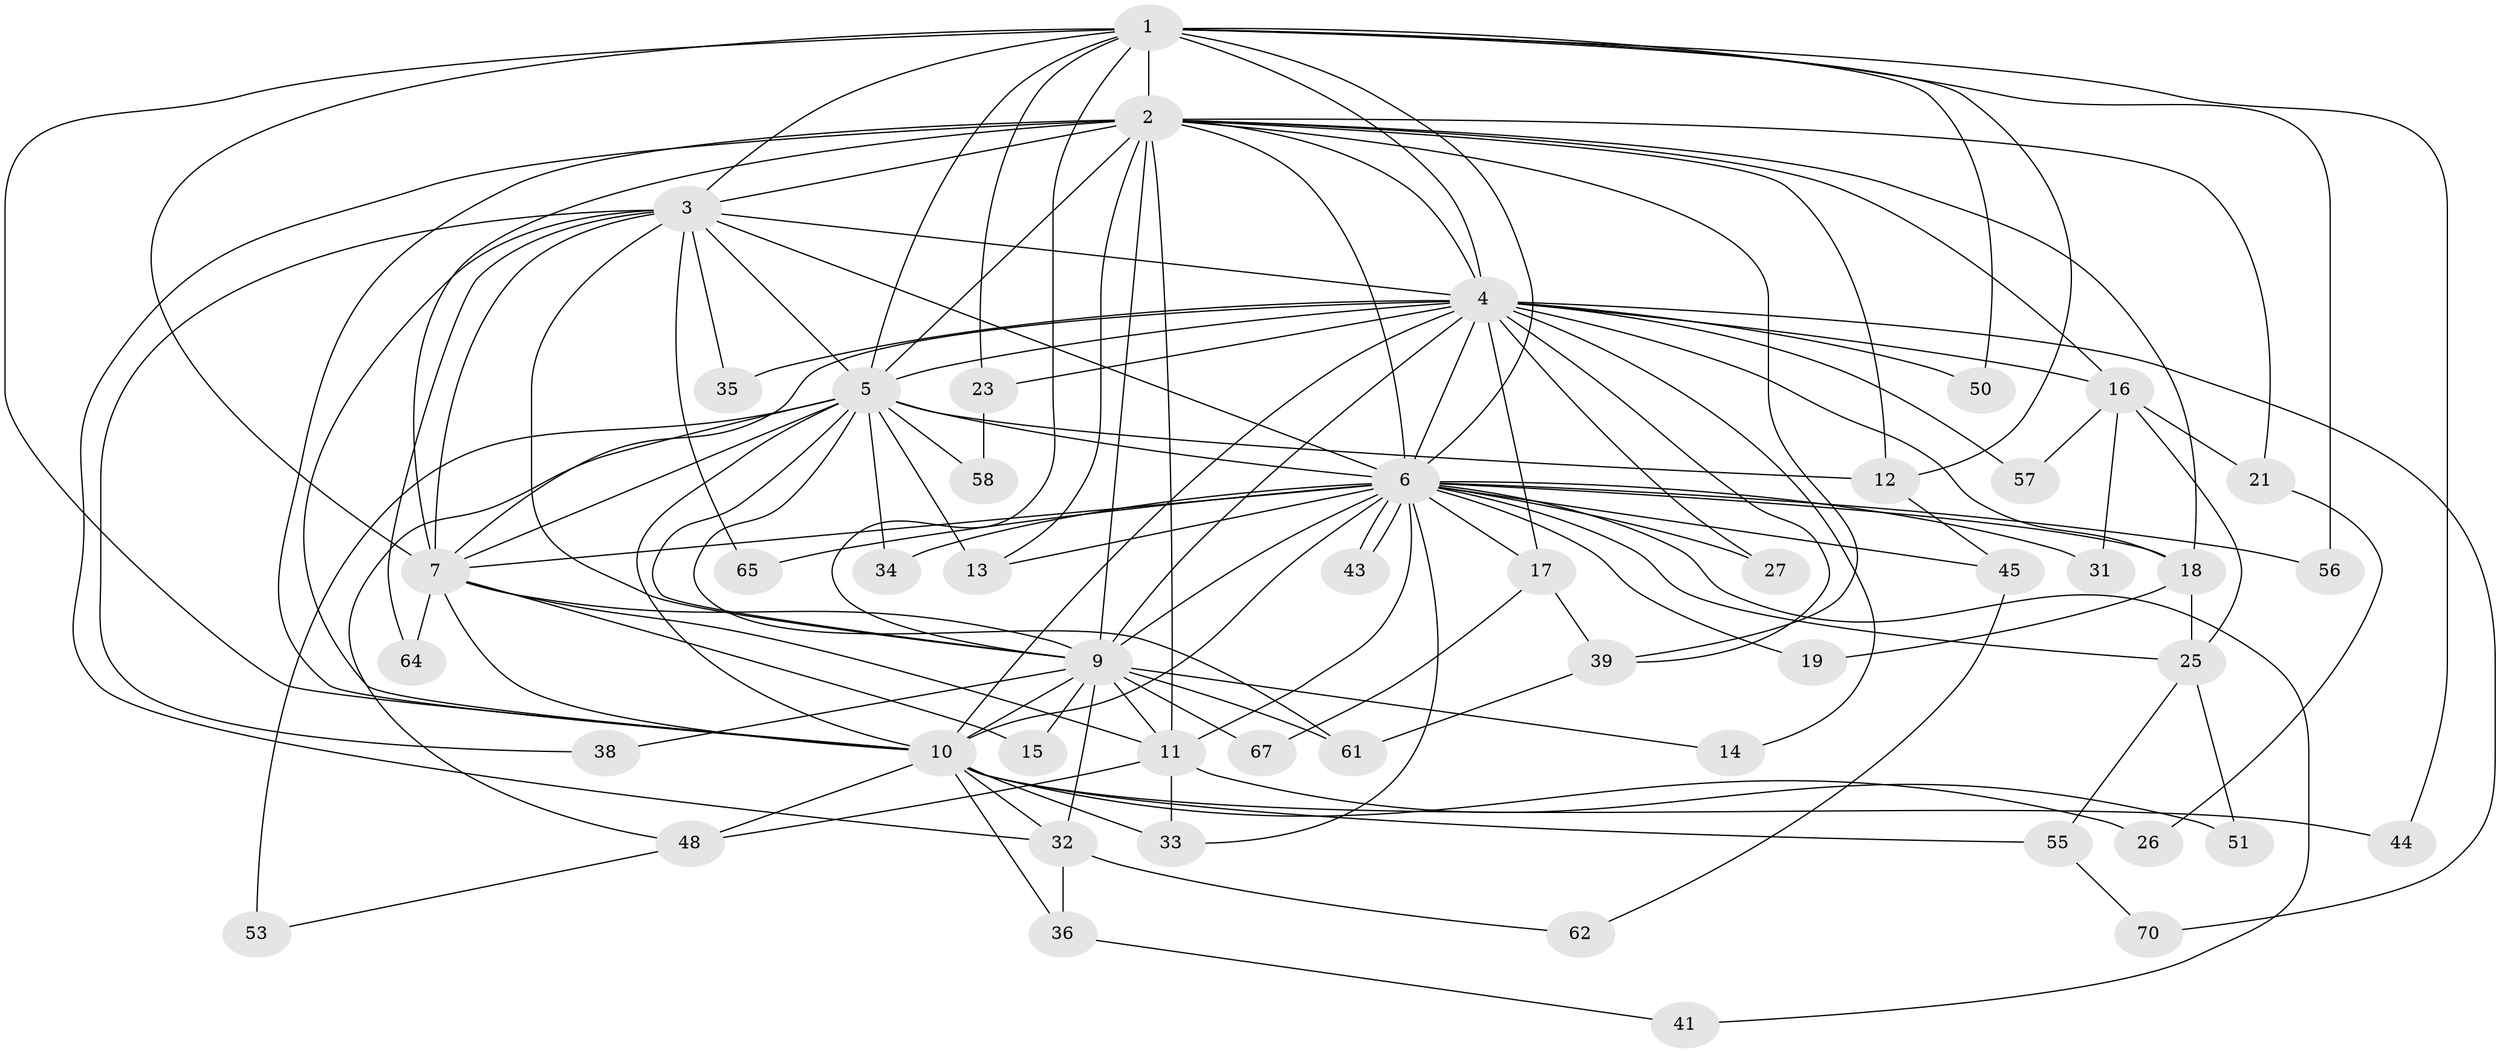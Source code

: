 // original degree distribution, {14: 0.04285714285714286, 13: 0.014285714285714285, 21: 0.014285714285714285, 16: 0.02857142857142857, 28: 0.014285714285714285, 15: 0.014285714285714285, 19: 0.014285714285714285, 6: 0.02857142857142857, 4: 0.07142857142857142, 3: 0.2714285714285714, 2: 0.4714285714285714, 5: 0.014285714285714285}
// Generated by graph-tools (version 1.1) at 2025/41/03/06/25 10:41:32]
// undirected, 49 vertices, 127 edges
graph export_dot {
graph [start="1"]
  node [color=gray90,style=filled];
  1 [super="+40"];
  2 [super="+8"];
  3 [super="+22"];
  4 [super="+63"];
  5 [super="+47"];
  6 [super="+20"];
  7 [super="+29"];
  9 [super="+37"];
  10 [super="+52"];
  11 [super="+30"];
  12 [super="+66"];
  13 [super="+59"];
  14;
  15;
  16;
  17 [super="+42"];
  18 [super="+24"];
  19;
  21;
  23;
  25 [super="+28"];
  26;
  27;
  31;
  32 [super="+54"];
  33 [super="+46"];
  34;
  35;
  36;
  38;
  39 [super="+69"];
  41;
  43 [super="+60"];
  44;
  45;
  48 [super="+49"];
  50;
  51;
  53;
  55;
  56;
  57;
  58;
  61 [super="+68"];
  62;
  64;
  65;
  67;
  70;
  1 -- 2 [weight=3];
  1 -- 3;
  1 -- 4;
  1 -- 5;
  1 -- 6;
  1 -- 7;
  1 -- 9;
  1 -- 10;
  1 -- 12;
  1 -- 23;
  1 -- 50;
  1 -- 56;
  1 -- 44;
  2 -- 3 [weight=2];
  2 -- 4 [weight=2];
  2 -- 5 [weight=2];
  2 -- 6 [weight=2];
  2 -- 7 [weight=2];
  2 -- 9 [weight=2];
  2 -- 10 [weight=2];
  2 -- 16;
  2 -- 32;
  2 -- 12;
  2 -- 11;
  2 -- 18;
  2 -- 21;
  2 -- 13;
  2 -- 39;
  3 -- 4;
  3 -- 5;
  3 -- 6;
  3 -- 7 [weight=2];
  3 -- 9;
  3 -- 10;
  3 -- 35;
  3 -- 38;
  3 -- 64;
  3 -- 65;
  4 -- 5;
  4 -- 6;
  4 -- 7;
  4 -- 9;
  4 -- 10;
  4 -- 14;
  4 -- 16;
  4 -- 17;
  4 -- 18;
  4 -- 23;
  4 -- 27;
  4 -- 35;
  4 -- 39;
  4 -- 50 [weight=2];
  4 -- 57;
  4 -- 70;
  5 -- 6;
  5 -- 7;
  5 -- 9;
  5 -- 10 [weight=2];
  5 -- 12;
  5 -- 13;
  5 -- 34;
  5 -- 48;
  5 -- 53;
  5 -- 58;
  5 -- 61;
  6 -- 7;
  6 -- 9;
  6 -- 10 [weight=2];
  6 -- 11;
  6 -- 13;
  6 -- 17 [weight=2];
  6 -- 19;
  6 -- 27;
  6 -- 31;
  6 -- 33;
  6 -- 34;
  6 -- 41;
  6 -- 43 [weight=2];
  6 -- 43;
  6 -- 45;
  6 -- 56;
  6 -- 65;
  6 -- 25;
  6 -- 18;
  7 -- 9;
  7 -- 10;
  7 -- 15;
  7 -- 64;
  7 -- 11;
  9 -- 10 [weight=2];
  9 -- 14;
  9 -- 15;
  9 -- 32;
  9 -- 38;
  9 -- 61;
  9 -- 67;
  9 -- 11;
  10 -- 26;
  10 -- 36;
  10 -- 44;
  10 -- 55;
  10 -- 33;
  10 -- 48;
  10 -- 32;
  11 -- 48;
  11 -- 51;
  11 -- 33;
  12 -- 45;
  16 -- 21;
  16 -- 25;
  16 -- 31;
  16 -- 57;
  17 -- 39;
  17 -- 67;
  18 -- 19;
  18 -- 25;
  21 -- 26;
  23 -- 58;
  25 -- 55;
  25 -- 51;
  32 -- 36;
  32 -- 62;
  36 -- 41;
  39 -- 61;
  45 -- 62;
  48 -- 53;
  55 -- 70;
}
